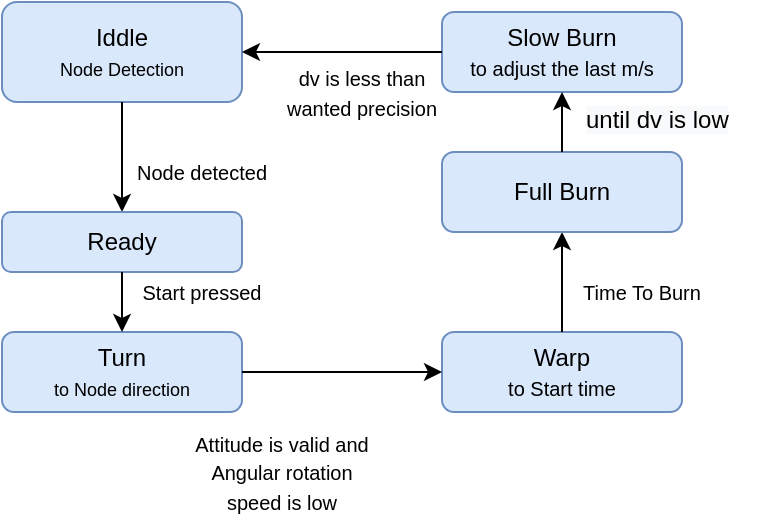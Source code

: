 <mxfile version="14.4.2" type="device"><diagram id="iZRUp9SDga1_Y9dHJEqk" name="Page-1"><mxGraphModel dx="1069" dy="594" grid="1" gridSize="10" guides="1" tooltips="1" connect="1" arrows="1" fold="1" page="1" pageScale="1" pageWidth="827" pageHeight="1169" math="0" shadow="0"><root><mxCell id="0"/><mxCell id="1" parent="0"/><mxCell id="3NoY25IsscwJKkaDe1wH-2" value="Iddle&lt;br&gt;&lt;font style=&quot;font-size: 9px&quot;&gt;Node Detection&lt;/font&gt;" style="rounded=1;whiteSpace=wrap;html=1;fillColor=#dae8fc;strokeColor=#6c8ebf;" vertex="1" parent="1"><mxGeometry x="40" y="165" width="120" height="50" as="geometry"/></mxCell><mxCell id="3NoY25IsscwJKkaDe1wH-5" value="" style="endArrow=classic;html=1;exitX=0.5;exitY=1;exitDx=0;exitDy=0;" edge="1" parent="1" source="3NoY25IsscwJKkaDe1wH-2"><mxGeometry width="50" height="50" relative="1" as="geometry"><mxPoint x="250" y="410" as="sourcePoint"/><mxPoint x="100" y="270" as="targetPoint"/></mxGeometry></mxCell><mxCell id="3NoY25IsscwJKkaDe1wH-6" value="&lt;font style=&quot;font-size: 10px&quot;&gt;Node detected&lt;/font&gt;" style="text;html=1;strokeColor=none;fillColor=none;align=center;verticalAlign=middle;whiteSpace=wrap;rounded=0;" vertex="1" parent="1"><mxGeometry x="90" y="240" width="100" height="20" as="geometry"/></mxCell><mxCell id="3NoY25IsscwJKkaDe1wH-7" value="Ready" style="rounded=1;whiteSpace=wrap;html=1;fillColor=#dae8fc;strokeColor=#6c8ebf;" vertex="1" parent="1"><mxGeometry x="40" y="270" width="120" height="30" as="geometry"/></mxCell><mxCell id="3NoY25IsscwJKkaDe1wH-8" value="Turn &lt;br&gt;&lt;font style=&quot;font-size: 9px&quot;&gt;to Node direction&lt;/font&gt;" style="rounded=1;whiteSpace=wrap;html=1;fillColor=#dae8fc;strokeColor=#6c8ebf;" vertex="1" parent="1"><mxGeometry x="40" y="330" width="120" height="40" as="geometry"/></mxCell><mxCell id="3NoY25IsscwJKkaDe1wH-9" value="" style="endArrow=classic;html=1;exitX=0.5;exitY=1;exitDx=0;exitDy=0;entryX=0.5;entryY=0;entryDx=0;entryDy=0;" edge="1" parent="1" source="3NoY25IsscwJKkaDe1wH-7" target="3NoY25IsscwJKkaDe1wH-8"><mxGeometry width="50" height="50" relative="1" as="geometry"><mxPoint x="110" y="240" as="sourcePoint"/><mxPoint x="110" y="280" as="targetPoint"/></mxGeometry></mxCell><mxCell id="3NoY25IsscwJKkaDe1wH-10" value="Warp &lt;br&gt;&lt;font style=&quot;font-size: 10px&quot;&gt;to Start time&lt;/font&gt;" style="rounded=1;whiteSpace=wrap;html=1;fillColor=#dae8fc;strokeColor=#6c8ebf;" vertex="1" parent="1"><mxGeometry x="260" y="330" width="120" height="40" as="geometry"/></mxCell><mxCell id="3NoY25IsscwJKkaDe1wH-11" value="&lt;font style=&quot;font-size: 10px&quot;&gt;Start pressed&lt;/font&gt;" style="text;html=1;strokeColor=none;fillColor=none;align=center;verticalAlign=middle;whiteSpace=wrap;rounded=0;" vertex="1" parent="1"><mxGeometry x="90" y="300" width="100" height="20" as="geometry"/></mxCell><mxCell id="3NoY25IsscwJKkaDe1wH-12" value="" style="endArrow=classic;html=1;exitX=1;exitY=0.5;exitDx=0;exitDy=0;entryX=0;entryY=0.5;entryDx=0;entryDy=0;" edge="1" parent="1" source="3NoY25IsscwJKkaDe1wH-8" target="3NoY25IsscwJKkaDe1wH-10"><mxGeometry width="50" height="50" relative="1" as="geometry"><mxPoint x="110" y="310" as="sourcePoint"/><mxPoint x="110" y="340" as="targetPoint"/></mxGeometry></mxCell><mxCell id="3NoY25IsscwJKkaDe1wH-13" value="&lt;font style=&quot;font-size: 10px&quot;&gt;Attitude is valid and Angular rotation speed is low&lt;/font&gt;" style="text;html=1;strokeColor=none;fillColor=none;align=center;verticalAlign=middle;whiteSpace=wrap;rounded=0;" vertex="1" parent="1"><mxGeometry x="130" y="390" width="100" height="20" as="geometry"/></mxCell><mxCell id="3NoY25IsscwJKkaDe1wH-14" value="&lt;font style=&quot;font-size: 10px&quot;&gt;Time To Burn&lt;/font&gt;" style="text;html=1;strokeColor=none;fillColor=none;align=center;verticalAlign=middle;whiteSpace=wrap;rounded=0;" vertex="1" parent="1"><mxGeometry x="310" y="300" width="100" height="20" as="geometry"/></mxCell><mxCell id="3NoY25IsscwJKkaDe1wH-15" value="" style="endArrow=classic;html=1;exitX=0.5;exitY=0;exitDx=0;exitDy=0;entryX=0.5;entryY=1;entryDx=0;entryDy=0;" edge="1" parent="1" source="3NoY25IsscwJKkaDe1wH-10" target="3NoY25IsscwJKkaDe1wH-16"><mxGeometry width="50" height="50" relative="1" as="geometry"><mxPoint x="230" y="360" as="sourcePoint"/><mxPoint x="320" y="280" as="targetPoint"/></mxGeometry></mxCell><mxCell id="3NoY25IsscwJKkaDe1wH-16" value="Full Burn&lt;br&gt;" style="rounded=1;whiteSpace=wrap;html=1;fillColor=#dae8fc;strokeColor=#6c8ebf;" vertex="1" parent="1"><mxGeometry x="260" y="240" width="120" height="40" as="geometry"/></mxCell><mxCell id="3NoY25IsscwJKkaDe1wH-17" value="Slow Burn&lt;br&gt;&lt;font style=&quot;font-size: 10px&quot;&gt;to adjust the last m/s&lt;/font&gt;" style="rounded=1;whiteSpace=wrap;html=1;fillColor=#dae8fc;strokeColor=#6c8ebf;" vertex="1" parent="1"><mxGeometry x="260" y="170" width="120" height="40" as="geometry"/></mxCell><mxCell id="3NoY25IsscwJKkaDe1wH-18" value="" style="endArrow=classic;html=1;entryX=0.5;entryY=1;entryDx=0;entryDy=0;exitX=0.5;exitY=0;exitDx=0;exitDy=0;" edge="1" parent="1" source="3NoY25IsscwJKkaDe1wH-16" target="3NoY25IsscwJKkaDe1wH-17"><mxGeometry width="50" height="50" relative="1" as="geometry"><mxPoint x="380" y="230" as="sourcePoint"/><mxPoint x="340" y="225" as="targetPoint"/></mxGeometry></mxCell><mxCell id="3NoY25IsscwJKkaDe1wH-19" value="" style="endArrow=classic;html=1;exitX=0;exitY=0.5;exitDx=0;exitDy=0;entryX=1;entryY=0.5;entryDx=0;entryDy=0;" edge="1" parent="1" source="3NoY25IsscwJKkaDe1wH-17" target="3NoY25IsscwJKkaDe1wH-2"><mxGeometry width="50" height="50" relative="1" as="geometry"><mxPoint x="110" y="240" as="sourcePoint"/><mxPoint x="110" y="280" as="targetPoint"/></mxGeometry></mxCell><mxCell id="3NoY25IsscwJKkaDe1wH-20" value="&lt;font style=&quot;font-size: 10px&quot;&gt;dv is less than wanted precision&lt;/font&gt;" style="text;html=1;strokeColor=none;fillColor=none;align=center;verticalAlign=middle;whiteSpace=wrap;rounded=0;" vertex="1" parent="1"><mxGeometry x="170" y="200" width="100" height="20" as="geometry"/></mxCell><mxCell id="3NoY25IsscwJKkaDe1wH-21" value="&lt;span style=&quot;color: rgb(0, 0, 0); font-family: helvetica; font-size: 12px; font-style: normal; font-weight: 400; letter-spacing: normal; text-align: center; text-indent: 0px; text-transform: none; word-spacing: 0px; background-color: rgb(248, 249, 250); display: inline; float: none;&quot;&gt;until dv is low&lt;/span&gt;" style="text;whiteSpace=wrap;html=1;" vertex="1" parent="1"><mxGeometry x="330" y="210" width="100" height="30" as="geometry"/></mxCell></root></mxGraphModel></diagram></mxfile>